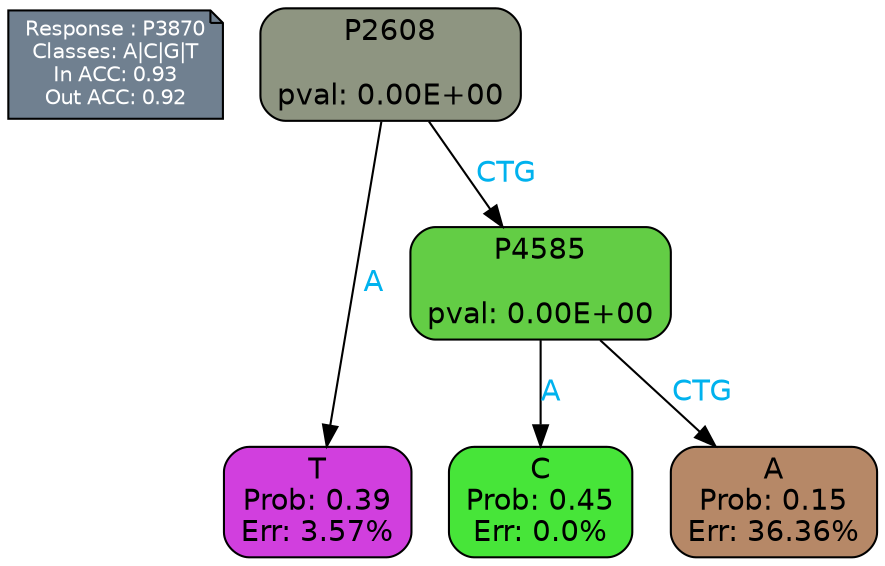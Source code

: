 digraph Tree {
node [shape=box, style="filled, rounded", color="black", fontname=helvetica] ;
graph [ranksep=equally, splines=polylines, bgcolor=transparent, dpi=600] ;
edge [fontname=helvetica] ;
LEGEND [label="Response : P3870
Classes: A|C|G|T
In ACC: 0.93
Out ACC: 0.92
",shape=note,align=left,style=filled,fillcolor="slategray",fontcolor="white",fontsize=10];1 [label="P2608

pval: 0.00E+00", fillcolor="#8e9581"] ;
2 [label="T
Prob: 0.39
Err: 3.57%", fillcolor="#d13fde"] ;
3 [label="P4585

pval: 0.00E+00", fillcolor="#63cd45"] ;
4 [label="C
Prob: 0.45
Err: 0.0%", fillcolor="#47e539"] ;
5 [label="A
Prob: 0.15
Err: 36.36%", fillcolor="#b68867"] ;
1 -> 2 [label="A",fontcolor=deepskyblue2] ;
1 -> 3 [label="CTG",fontcolor=deepskyblue2] ;
3 -> 4 [label="A",fontcolor=deepskyblue2] ;
3 -> 5 [label="CTG",fontcolor=deepskyblue2] ;
{rank = same; 2;4;5;}{rank = same; LEGEND;1;}}